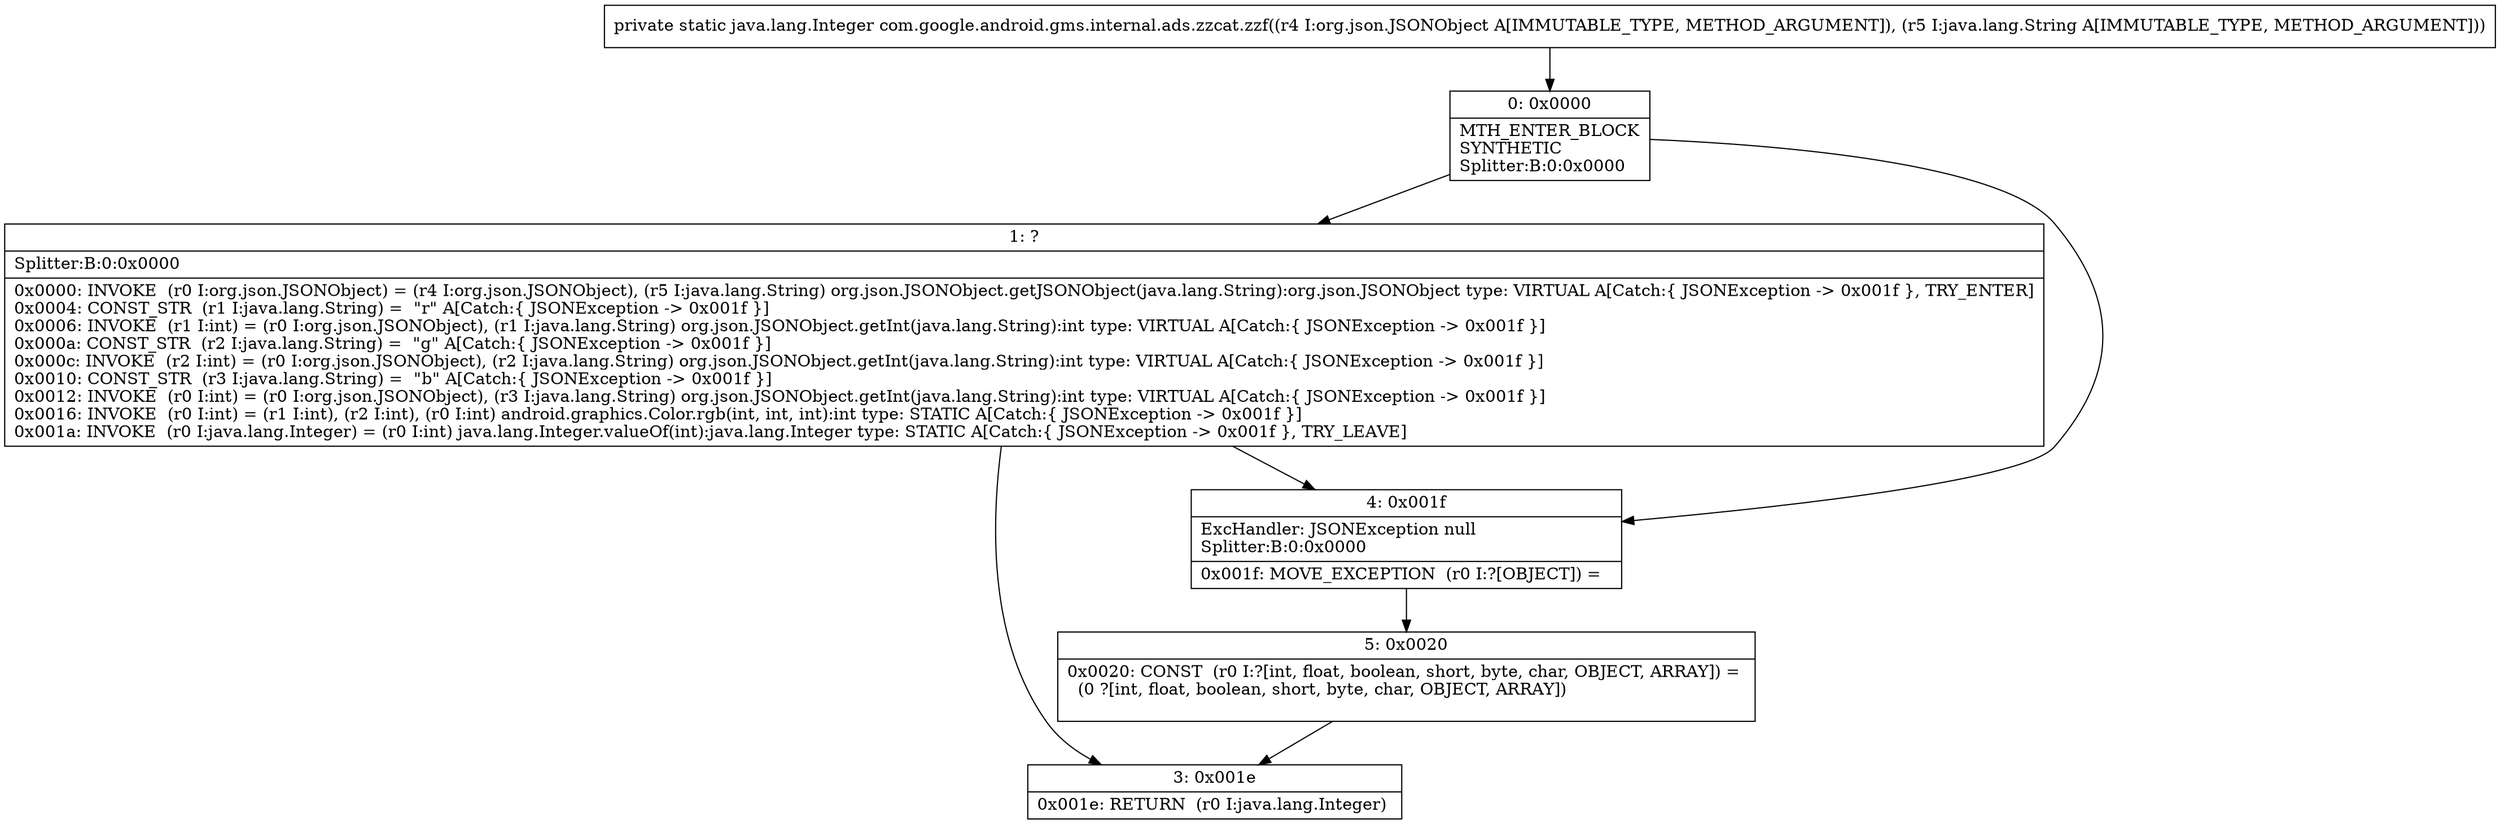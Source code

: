 digraph "CFG forcom.google.android.gms.internal.ads.zzcat.zzf(Lorg\/json\/JSONObject;Ljava\/lang\/String;)Ljava\/lang\/Integer;" {
Node_0 [shape=record,label="{0\:\ 0x0000|MTH_ENTER_BLOCK\lSYNTHETIC\lSplitter:B:0:0x0000\l}"];
Node_1 [shape=record,label="{1\:\ ?|Splitter:B:0:0x0000\l|0x0000: INVOKE  (r0 I:org.json.JSONObject) = (r4 I:org.json.JSONObject), (r5 I:java.lang.String) org.json.JSONObject.getJSONObject(java.lang.String):org.json.JSONObject type: VIRTUAL A[Catch:\{ JSONException \-\> 0x001f \}, TRY_ENTER]\l0x0004: CONST_STR  (r1 I:java.lang.String) =  \"r\" A[Catch:\{ JSONException \-\> 0x001f \}]\l0x0006: INVOKE  (r1 I:int) = (r0 I:org.json.JSONObject), (r1 I:java.lang.String) org.json.JSONObject.getInt(java.lang.String):int type: VIRTUAL A[Catch:\{ JSONException \-\> 0x001f \}]\l0x000a: CONST_STR  (r2 I:java.lang.String) =  \"g\" A[Catch:\{ JSONException \-\> 0x001f \}]\l0x000c: INVOKE  (r2 I:int) = (r0 I:org.json.JSONObject), (r2 I:java.lang.String) org.json.JSONObject.getInt(java.lang.String):int type: VIRTUAL A[Catch:\{ JSONException \-\> 0x001f \}]\l0x0010: CONST_STR  (r3 I:java.lang.String) =  \"b\" A[Catch:\{ JSONException \-\> 0x001f \}]\l0x0012: INVOKE  (r0 I:int) = (r0 I:org.json.JSONObject), (r3 I:java.lang.String) org.json.JSONObject.getInt(java.lang.String):int type: VIRTUAL A[Catch:\{ JSONException \-\> 0x001f \}]\l0x0016: INVOKE  (r0 I:int) = (r1 I:int), (r2 I:int), (r0 I:int) android.graphics.Color.rgb(int, int, int):int type: STATIC A[Catch:\{ JSONException \-\> 0x001f \}]\l0x001a: INVOKE  (r0 I:java.lang.Integer) = (r0 I:int) java.lang.Integer.valueOf(int):java.lang.Integer type: STATIC A[Catch:\{ JSONException \-\> 0x001f \}, TRY_LEAVE]\l}"];
Node_3 [shape=record,label="{3\:\ 0x001e|0x001e: RETURN  (r0 I:java.lang.Integer) \l}"];
Node_4 [shape=record,label="{4\:\ 0x001f|ExcHandler: JSONException null\lSplitter:B:0:0x0000\l|0x001f: MOVE_EXCEPTION  (r0 I:?[OBJECT]) =  \l}"];
Node_5 [shape=record,label="{5\:\ 0x0020|0x0020: CONST  (r0 I:?[int, float, boolean, short, byte, char, OBJECT, ARRAY]) = \l  (0 ?[int, float, boolean, short, byte, char, OBJECT, ARRAY])\l \l}"];
MethodNode[shape=record,label="{private static java.lang.Integer com.google.android.gms.internal.ads.zzcat.zzf((r4 I:org.json.JSONObject A[IMMUTABLE_TYPE, METHOD_ARGUMENT]), (r5 I:java.lang.String A[IMMUTABLE_TYPE, METHOD_ARGUMENT])) }"];
MethodNode -> Node_0;
Node_0 -> Node_1;
Node_0 -> Node_4;
Node_1 -> Node_4;
Node_1 -> Node_3;
Node_4 -> Node_5;
Node_5 -> Node_3;
}

